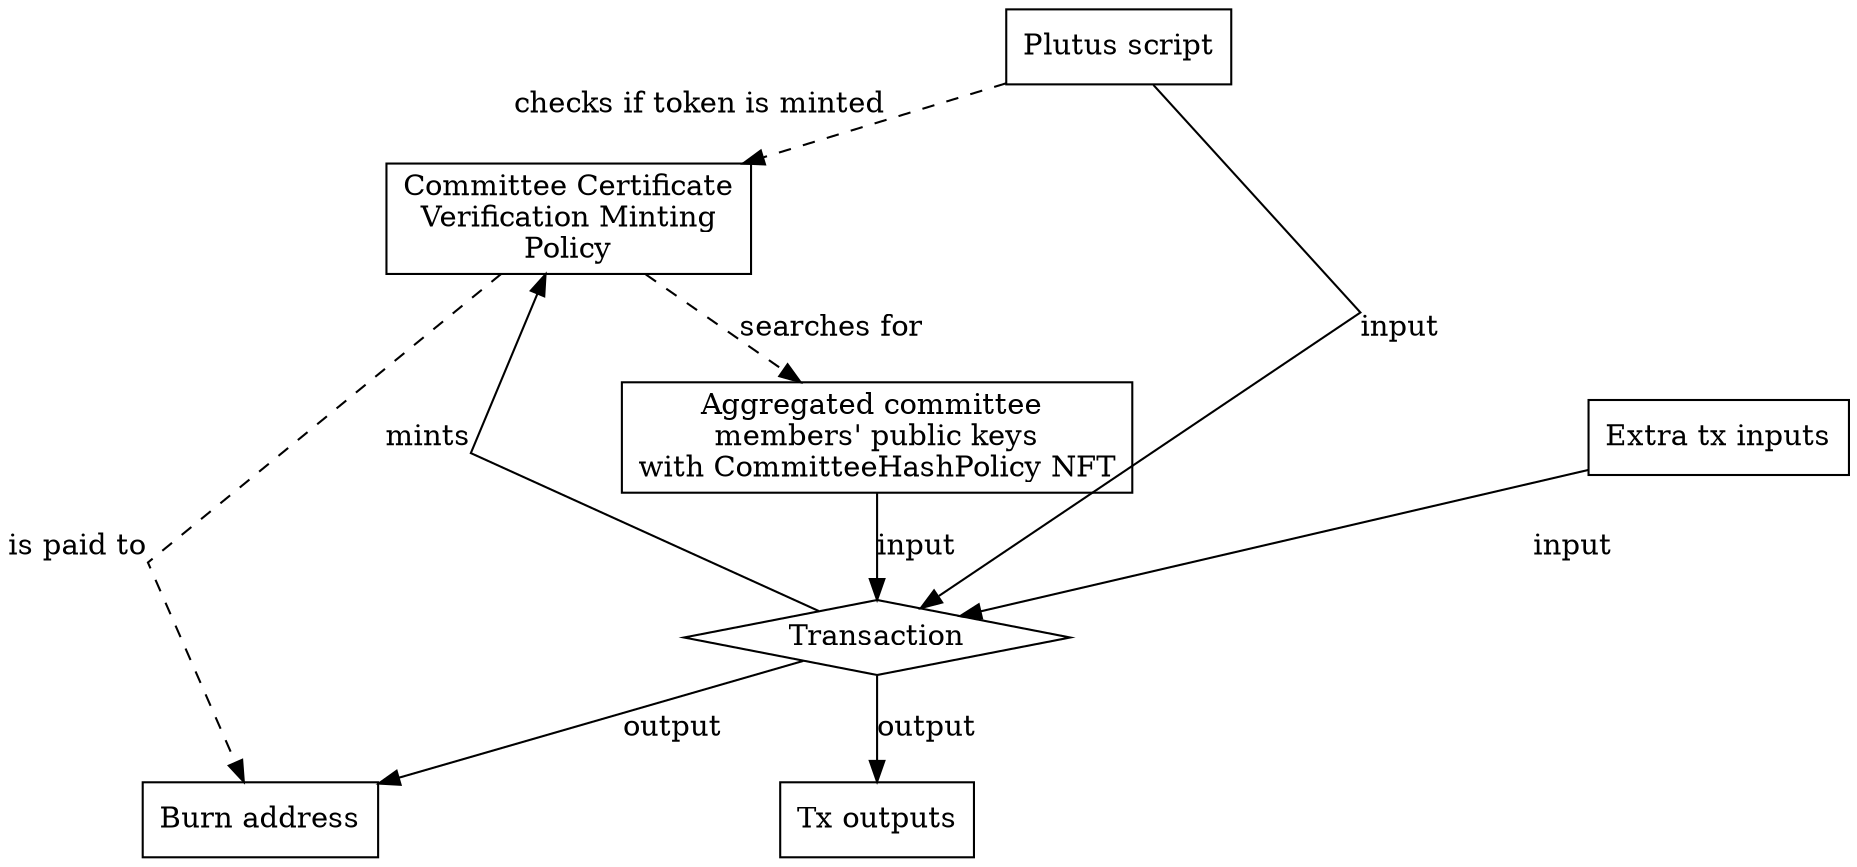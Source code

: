 strict digraph {
  node [shape=record]
  splines=false
  graph [nodesep="1", ranksep="0.5"]

  committeeCertificateVerificationMintingPolicy [label = "Committee Certificate\nVerification Minting\nPolicy"];
  plutusScript [ label = "Plutus script"];
  currentCommittee [ label = "Aggregated committee \nmembers' public keys\nwith CommitteeHashPolicy NFT" ];
  extraTxInputs [ label = "Extra tx inputs"];
  transaction [ label = "Transaction", shape=diamond ];
  txOutputs [ label = "Tx outputs"];
  burnAddress [ label = "Burn address"];

  plutusScript -> transaction [ label = "input" ];
  extraTxInputs -> transaction [label = "input" ];
  currentCommittee  -> transaction [label = "input"];
  plutusScript -> committeeCertificateVerificationMintingPolicy [ style = dashed, xlabel = "checks if token is minted" ];
  committeeCertificateVerificationMintingPolicy -> currentCommittee [ style = dashed, label = "searches for" ];
  transaction -> committeeCertificateVerificationMintingPolicy [ label = "mints" ];
  committeeCertificateVerificationMintingPolicy -> burnAddress [ label = "is paid to", style=dashed ];
  transaction -> txOutputs [ label = "output" ];
  transaction -> burnAddress [ label = "output" ];
}
